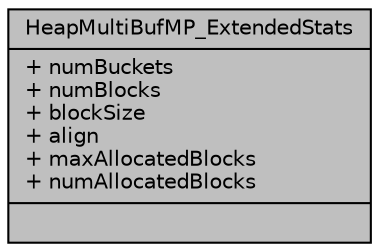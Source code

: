 digraph "HeapMultiBufMP_ExtendedStats"
{
  edge [fontname="Helvetica",fontsize="10",labelfontname="Helvetica",labelfontsize="10"];
  node [fontname="Helvetica",fontsize="10",shape=record];
  Node1 [label="{HeapMultiBufMP_ExtendedStats\n|+ numBuckets\l+ numBlocks\l+ blockSize\l+ align\l+ maxAllocatedBlocks\l+ numAllocatedBlocks\l|}",height=0.2,width=0.4,color="black", fillcolor="grey75", style="filled", fontcolor="black"];
}
